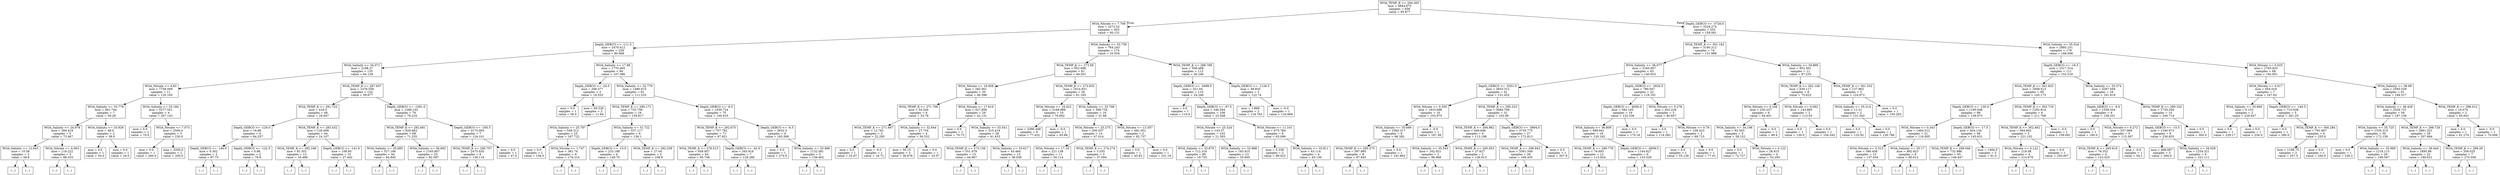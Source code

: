 digraph Tree {
node [shape=box] ;
0 [label="WOA_TEMP_K <= 294.265\nmse = 4844.875\nsamples = 656\nvalue = 95.877"] ;
1 [label="WOA_Nitrate <= 7.709\nmse = 2272.52\nsamples = 403\nvalue = 60.131"] ;
0 -> 1 [labeldistance=2.5, labelangle=45, headlabel="True"] ;
2 [label="Depth_GEBCO <= -111.5\nmse = 2470.412\nsamples = 229\nvalue = 80.668"] ;
1 -> 2 ;
3 [label="WOA_Salinity <= 34.071\nmse = 2188.27\nsamples = 135\nvalue = 64.129"] ;
2 -> 3 ;
4 [label="WOA_Nitrate <= 4.83\nmse = 7758.009\nsamples = 11\nvalue = 120.165"] ;
3 -> 4 ;
5 [label="WOA_Salinity <= 33.778\nmse = 491.744\nsamples = 7\nvalue = 59.28"] ;
4 -> 5 ;
6 [label="WOA_Salinity <= 24.978\nmse = 284.419\nsamples = 5\nvalue = 73.467"] ;
5 -> 6 ;
7 [label="WOA_Salinity <= 12.643\nmse = 10.58\nsamples = 2\nvalue = 58.6"] ;
6 -> 7 ;
8 [label="(...)"] ;
7 -> 8 ;
9 [label="(...)"] ;
7 -> 9 ;
10 [label="WOA_Nitrate <= 0.063\nmse = 116.222\nsamples = 3\nvalue = 88.333"] ;
6 -> 10 ;
11 [label="(...)"] ;
10 -> 11 ;
12 [label="(...)"] ;
10 -> 12 ;
15 [label="WOA_Salinity <= 33.926\nmse = 48.0\nsamples = 2\nvalue = 38.0"] ;
5 -> 15 ;
16 [label="mse = 0.0\nsamples = 1\nvalue = 50.0"] ;
15 -> 16 ;
17 [label="mse = 0.0\nsamples = 1\nvalue = 34.0"] ;
15 -> 17 ;
18 [label="WOA_Salinity <= 33.184\nmse = 5277.551\nsamples = 4\nvalue = 207.143"] ;
4 -> 18 ;
19 [label="mse = 0.0\nsamples = 1\nvalue = 70.0"] ;
18 -> 19 ;
20 [label="WOA_Nitrate <= 7.073\nmse = 2500.0\nsamples = 3\nvalue = 230.0"] ;
18 -> 20 ;
21 [label="mse = 0.0\nsamples = 1\nvalue = 260.0"] ;
20 -> 21 ;
22 [label="mse = 3200.0\nsamples = 2\nvalue = 200.0"] ;
20 -> 22 ;
23 [label="WOA_TEMP_K <= 287.657\nmse = 1476.558\nsamples = 124\nvalue = 59.677"] ;
3 -> 23 ;
24 [label="WOA_TEMP_K <= 281.722\nmse = 418.5\nsamples = 48\nvalue = 29.647"] ;
23 -> 24 ;
25 [label="Depth_GEBCO <= -129.0\nmse = 16.86\nsamples = 4\nvalue = 84.257"] ;
24 -> 25 ;
26 [label="Depth_GEBCO <= -140.0\nmse = 0.302\nsamples = 2\nvalue = 87.75"] ;
25 -> 26 ;
27 [label="(...)"] ;
26 -> 27 ;
28 [label="(...)"] ;
26 -> 28 ;
29 [label="Depth_GEBCO <= -122.5\nmse = 0.98\nsamples = 2\nvalue = 79.6"] ;
25 -> 29 ;
30 [label="(...)"] ;
29 -> 30 ;
31 [label="(...)"] ;
29 -> 31 ;
32 [label="WOA_TEMP_K <= 283.432\nmse = 126.009\nsamples = 44\nvalue = 24.107"] ;
24 -> 32 ;
33 [label="WOA_TEMP_K <= 282.186\nmse = 81.501\nsamples = 13\nvalue = 16.486"] ;
32 -> 33 ;
34 [label="(...)"] ;
33 -> 34 ;
35 [label="(...)"] ;
33 -> 35 ;
52 [label="Depth_GEBCO <= -141.0\nmse = 108.95\nsamples = 31\nvalue = 27.442"] ;
32 -> 52 ;
53 [label="(...)"] ;
52 -> 53 ;
84 [label="(...)"] ;
52 -> 84 ;
89 [label="Depth_GEBCO <= -1591.0\nmse = 1289.102\nsamples = 76\nvalue = 76.216"] ;
23 -> 89 ;
90 [label="WOA_TEMP_K <= 292.681\nmse = 829.683\nsamples = 69\nvalue = 71.235"] ;
89 -> 90 ;
91 [label="WOA_Salinity <= 35.685\nmse = 527.166\nsamples = 44\nvalue = 64.845"] ;
90 -> 91 ;
92 [label="(...)"] ;
91 -> 92 ;
127 [label="(...)"] ;
91 -> 127 ;
168 [label="WOA_Salinity <= 36.692\nmse = 1165.807\nsamples = 25\nvalue = 82.597"] ;
90 -> 168 ;
169 [label="(...)"] ;
168 -> 169 ;
204 [label="(...)"] ;
168 -> 204 ;
211 [label="Depth_GEBCO <= -185.5\nmse = 3175.093\nsamples = 7\nvalue = 124.101"] ;
89 -> 211 ;
212 [label="WOA_TEMP_K <= 290.707\nmse = 2475.035\nsamples = 6\nvalue = 138.119"] ;
211 -> 212 ;
213 [label="(...)"] ;
212 -> 213 ;
214 [label="(...)"] ;
212 -> 214 ;
223 [label="mse = 0.0\nsamples = 1\nvalue = 47.0"] ;
211 -> 223 ;
224 [label="WOA_Salinity <= 17.98\nmse = 1770.465\nsamples = 94\nvalue = 107.386"] ;
2 -> 224 ;
225 [label="Depth_GEBCO <= -24.0\nmse = 346.377\nsamples = 3\nvalue = 19.533"] ;
224 -> 225 ;
226 [label="mse = 0.0\nsamples = 1\nvalue = 58.0"] ;
225 -> 226 ;
227 [label="mse = 60.528\nsamples = 2\nvalue = 11.84"] ;
225 -> 227 ;
228 [label="WOA_Salinity <= 32.779\nmse = 1480.015\nsamples = 91\nvalue = 111.233"] ;
224 -> 228 ;
229 [label="WOA_TEMP_K <= 290.171\nmse = 733.756\nsamples = 16\nvalue = 159.817"] ;
228 -> 229 ;
230 [label="WOA_Salinity <= 25.787\nmse = 549.312\nsamples = 10\nvalue = 167.722"] ;
229 -> 230 ;
231 [label="mse = 0.0\nsamples = 1\nvalue = 138.0"] ;
230 -> 231 ;
232 [label="WOA_Nitrate <= 1.747\nmse = 381.74\nsamples = 9\nvalue = 176.214"] ;
230 -> 232 ;
233 [label="(...)"] ;
232 -> 233 ;
236 [label="(...)"] ;
232 -> 236 ;
245 [label="WOA_Salinity <= 31.722\nmse = 537.117\nsamples = 6\nvalue = 136.1"] ;
229 -> 245 ;
246 [label="Depth_GEBCO <= -15.0\nmse = 233.188\nsamples = 4\nvalue = 149.75"] ;
245 -> 246 ;
247 [label="(...)"] ;
246 -> 247 ;
250 [label="(...)"] ;
246 -> 250 ;
253 [label="WOA_TEMP_K <= 292.258\nmse = 27.04\nsamples = 2\nvalue = 108.8"] ;
245 -> 253 ;
254 [label="(...)"] ;
253 -> 254 ;
255 [label="(...)"] ;
253 -> 255 ;
256 [label="Depth_GEBCO <= -9.5\nmse = 1030.724\nsamples = 75\nvalue = 100.915"] ;
228 -> 256 ;
257 [label="WOA_TEMP_K <= 292.675\nmse = 707.782\nsamples = 71\nvalue = 97.921"] ;
256 -> 257 ;
258 [label="WOA_TEMP_K <= 278.515\nmse = 659.957\nsamples = 64\nvalue = 95.748"] ;
257 -> 258 ;
259 [label="(...)"] ;
258 -> 259 ;
260 [label="(...)"] ;
258 -> 260 ;
367 [label="Depth_GEBCO <= -42.0\nmse = 345.918\nsamples = 7\nvalue = 129.286"] ;
257 -> 367 ;
368 [label="(...)"] ;
367 -> 368 ;
369 [label="(...)"] ;
367 -> 369 ;
372 [label="Depth_GEBCO <= -6.5\nmse = 3632.5\nsamples = 4\nvalue = 165.569"] ;
256 -> 372 ;
373 [label="mse = 0.0\nsamples = 1\nvalue = 270.0"] ;
372 -> 373 ;
374 [label="WOA_Salinity <= 33.496\nmse = 1132.581\nsamples = 3\nvalue = 139.462"] ;
372 -> 374 ;
375 [label="(...)"] ;
374 -> 375 ;
376 [label="(...)"] ;
374 -> 376 ;
379 [label="WOA_Salinity <= 33.739\nmse = 764.243\nsamples = 174\nvalue = 33.554"] ;
1 -> 379 ;
380 [label="WOA_TEMP_K <= 273.58\nmse = 952.696\nsamples = 61\nvalue = 49.201"] ;
379 -> 380 ;
381 [label="WOA_Nitrate <= 16.958\nmse = 282.561\nsamples = 35\nvalue = 40.398"] ;
380 -> 381 ;
382 [label="WOA_TEMP_K <= 271.706\nmse = 54.344\nsamples = 6\nvalue = 33.78"] ;
381 -> 382 ;
383 [label="WOA_TEMP_K <= 271.667\nmse = 12.781\nsamples = 2\nvalue = 22.295"] ;
382 -> 383 ;
384 [label="mse = 0.0\nsamples = 1\nvalue = 25.87"] ;
383 -> 384 ;
385 [label="mse = -0.0\nsamples = 1\nvalue = 18.72"] ;
383 -> 385 ;
386 [label="WOA_Salinity <= 32.644\nmse = 27.754\nsamples = 4\nvalue = 36.332"] ;
382 -> 386 ;
387 [label="mse = 30.15\nsamples = 3\nvalue = 36.678"] ;
386 -> 387 ;
388 [label="mse = 0.0\nsamples = 1\nvalue = 33.57"] ;
386 -> 388 ;
389 [label="WOA_Nitrate <= 17.816\nmse = 327.858\nsamples = 29\nvalue = 42.131"] ;
381 -> 389 ;
390 [label="mse = 0.0\nsamples = 1\nvalue = 70.73"] ;
389 -> 390 ;
391 [label="WOA_Salinity <= 33.541\nmse = 315.419\nsamples = 28\nvalue = 41.433"] ;
389 -> 391 ;
392 [label="WOA_TEMP_K <= 273.156\nmse = 551.079\nsamples = 15\nvalue = 44.667"] ;
391 -> 392 ;
393 [label="(...)"] ;
392 -> 393 ;
404 [label="(...)"] ;
392 -> 404 ;
405 [label="WOA_Salinity <= 33.617\nmse = 45.464\nsamples = 13\nvalue = 38.038"] ;
391 -> 405 ;
406 [label="(...)"] ;
405 -> 406 ;
413 [label="(...)"] ;
405 -> 413 ;
426 [label="WOA_TEMP_K <= 273.835\nmse = 1614.931\nsamples = 26\nvalue = 61.165"] ;
380 -> 426 ;
427 [label="WOA_Nitrate <= 18.422\nmse = 3168.989\nsamples = 10\nvalue = 76.662"] ;
426 -> 427 ;
428 [label="mse = 3386.448\nsamples = 9\nvalue = 77.432"] ;
427 -> 428 ;
429 [label="mse = -0.0\nsamples = 1\nvalue = 65.88"] ;
427 -> 429 ;
430 [label="WOA_Salinity <= 33.708\nmse = 399.735\nsamples = 16\nvalue = 51.48"] ;
426 -> 430 ;
431 [label="WOA_Nitrate <= 25.275\nmse = 200.037\nsamples = 14\nvalue = 47.014"] ;
430 -> 431 ;
432 [label="WOA_Nitrate <= 17.16\nmse = 221.138\nsamples = 11\nvalue = 50.114"] ;
431 -> 432 ;
433 [label="(...)"] ;
432 -> 433 ;
436 [label="(...)"] ;
432 -> 436 ;
447 [label="WOA_TEMP_K <= 274.274\nmse = 3.355\nsamples = 3\nvalue = 37.094"] ;
431 -> 447 ;
448 [label="(...)"] ;
447 -> 448 ;
451 [label="(...)"] ;
447 -> 451 ;
452 [label="WOA_Nitrate <= 13.357\nmse = 681.051\nsamples = 2\nvalue = 82.737"] ;
430 -> 452 ;
453 [label="mse = 0.0\nsamples = 1\nvalue = 45.83"] ;
452 -> 453 ;
454 [label="mse = 0.0\nsamples = 1\nvalue = 101.19"] ;
452 -> 454 ;
455 [label="WOA_TEMP_K <= 286.769\nmse = 508.488\nsamples = 113\nvalue = 26.246"] ;
379 -> 455 ;
456 [label="Depth_GEBCO <= -5498.5\nmse = 321.04\nsamples = 110\nvalue = 24.246"] ;
455 -> 456 ;
457 [label="mse = 0.0\nsamples = 1\nvalue = 110.0"] ;
456 -> 457 ;
458 [label="Depth_GEBCO <= -67.5\nmse = 246.594\nsamples = 109\nvalue = 23.348"] ;
456 -> 458 ;
459 [label="WOA_Nitrate <= 25.324\nmse = 143.37\nsamples = 103\nvalue = 21.383"] ;
458 -> 459 ;
460 [label="WOA_Salinity <= 33.879\nmse = 112.316\nsamples = 90\nvalue = 19.725"] ;
459 -> 460 ;
461 [label="(...)"] ;
460 -> 461 ;
490 [label="(...)"] ;
460 -> 490 ;
591 [label="WOA_Salinity <= 33.888\nmse = 183.915\nsamples = 13\nvalue = 35.605"] ;
459 -> 591 ;
592 [label="(...)"] ;
591 -> 592 ;
609 [label="(...)"] ;
591 -> 609 ;
616 [label="WOA_Nitrate <= 11.101\nmse = 675.784\nsamples = 6\nvalue = 63.099"] ;
458 -> 616 ;
617 [label="mse = 5.238\nsamples = 2\nvalue = 99.023"] ;
616 -> 617 ;
618 [label="WOA_Salinity <= 33.811\nmse = 43.114\nsamples = 4\nvalue = 45.136"] ;
616 -> 618 ;
619 [label="(...)"] ;
618 -> 619 ;
620 [label="(...)"] ;
618 -> 620 ;
623 [label="Depth_GEBCO <= -1126.5\nmse = 48.835\nsamples = 3\nvalue = 122.74"] ;
455 -> 623 ;
624 [label="mse = 1.869\nsamples = 2\nvalue = 118.763"] ;
623 -> 624 ;
625 [label="mse = -0.0\nsamples = 1\nvalue = 134.669"] ;
623 -> 625 ;
626 [label="Depth_GEBCO <= -3726.0\nmse = 3228.274\nsamples = 253\nvalue = 158.081"] ;
0 -> 626 [labeldistance=2.5, labelangle=-45, headlabel="False"] ;
627 [label="WOA_TEMP_K <= 301.162\nmse = 3190.312\nsamples = 74\nvalue = 131.988"] ;
626 -> 627 ;
628 [label="WOA_Salinity <= 36.077\nmse = 3160.957\nsamples = 63\nvalue = 140.633"] ;
627 -> 628 ;
629 [label="Depth_GEBCO <= -5501.5\nmse = 3833.312\nsamples = 41\nvalue = 151.452"] ;
628 -> 629 ;
630 [label="WOA_Nitrate <= 0.355\nmse = 1633.696\nsamples = 10\nvalue = 103.975"] ;
629 -> 630 ;
631 [label="WOA_Salinity <= 35.669\nmse = 1092.317\nsamples = 9\nvalue = 96.392"] ;
630 -> 631 ;
632 [label="WOA_TEMP_K <= 295.375\nmse = 397.995\nsamples = 8\nvalue = 87.845"] ;
631 -> 632 ;
633 [label="(...)"] ;
632 -> 633 ;
634 [label="(...)"] ;
632 -> 634 ;
645 [label="mse = 0.0\nsamples = 1\nvalue = 181.862"] ;
631 -> 645 ;
646 [label="mse = -0.0\nsamples = 1\nvalue = 187.38"] ;
630 -> 646 ;
647 [label="WOA_TEMP_K <= 295.323\nmse = 3684.769\nsamples = 31\nvalue = 163.08"] ;
629 -> 647 ;
648 [label="WOA_TEMP_K <= 294.862\nmse = 449.646\nsamples = 4\nvalue = 113.198"] ;
647 -> 648 ;
649 [label="WOA_Salinity <= 35.543\nmse = 162.921\nsamples = 2\nvalue = 98.968"] ;
648 -> 649 ;
650 [label="(...)"] ;
649 -> 650 ;
651 [label="(...)"] ;
649 -> 651 ;
652 [label="WOA_TEMP_K <= 295.053\nmse = 27.627\nsamples = 2\nvalue = 136.913"] ;
648 -> 652 ;
653 [label="(...)"] ;
652 -> 653 ;
654 [label="(...)"] ;
652 -> 654 ;
655 [label="Depth_GEBCO <= -3894.0\nmse = 3735.775\nsamples = 27\nvalue = 172.813"] ;
647 -> 655 ;
656 [label="WOA_TEMP_K <= 296.943\nmse = 3361.549\nsamples = 26\nvalue = 169.435"] ;
655 -> 656 ;
657 [label="(...)"] ;
656 -> 657 ;
664 [label="(...)"] ;
656 -> 664 ;
705 [label="mse = 0.0\nsamples = 1\nvalue = 307.9"] ;
655 -> 705 ;
706 [label="Depth_GEBCO <= -3934.5\nmse = 780.047\nsamples = 22\nvalue = 116.191"] ;
628 -> 706 ;
707 [label="Depth_GEBCO <= -4056.0\nmse = 582.165\nsamples = 19\nvalue = 122.336"] ;
706 -> 707 ;
708 [label="WOA_Salinity <= 36.809\nmse = 499.941\nsamples = 18\nvalue = 120.162"] ;
707 -> 708 ;
709 [label="WOA_TEMP_K <= 299.778\nmse = 76.693\nsamples = 12\nvalue = 113.924"] ;
708 -> 709 ;
710 [label="(...)"] ;
709 -> 710 ;
725 [label="(...)"] ;
709 -> 725 ;
730 [label="Depth_GEBCO <= -4958.5\nmse = 1144.827\nsamples = 6\nvalue = 133.529"] ;
708 -> 730 ;
731 [label="(...)"] ;
730 -> 731 ;
732 [label="(...)"] ;
730 -> 732 ;
741 [label="mse = 0.0\nsamples = 1\nvalue = 170.16"] ;
707 -> 741 ;
742 [label="WOA_Nitrate <= 0.276\nmse = 452.228\nsamples = 3\nvalue = 80.857"] ;
706 -> 742 ;
743 [label="mse = 0.0\nsamples = 1\nvalue = 114.282"] ;
742 -> 743 ;
744 [label="WOA_Nitrate <= 0.79\nmse = 106.423\nsamples = 2\nvalue = 69.715"] ;
742 -> 744 ;
745 [label="mse = 0.0\nsamples = 1\nvalue = 55.126"] ;
744 -> 745 ;
746 [label="mse = 0.0\nsamples = 1\nvalue = 77.01"] ;
744 -> 746 ;
747 [label="WOA_Salinity <= 34.899\nmse = 952.501\nsamples = 11\nvalue = 87.235"] ;
627 -> 747 ;
748 [label="WOA_TEMP_K <= 302.148\nmse = 630.117\nsamples = 8\nvalue = 75.623"] ;
747 -> 748 ;
749 [label="WOA_Nitrate <= 0.166\nmse = 230.237\nsamples = 6\nvalue = 64.401"] ;
748 -> 749 ;
750 [label="WOA_Salinity <= 34.198\nmse = 92.503\nsamples = 5\nvalue = 58.152"] ;
749 -> 750 ;
751 [label="mse = 0.0\nsamples = 1\nvalue = 72.727"] ;
750 -> 751 ;
752 [label="WOA_Nitrate <= 0.122\nmse = 28.915\nsamples = 4\nvalue = 53.293"] ;
750 -> 752 ;
753 [label="(...)"] ;
752 -> 753 ;
758 [label="(...)"] ;
752 -> 758 ;
759 [label="mse = -0.0\nsamples = 1\nvalue = 89.4"] ;
749 -> 759 ;
760 [label="WOA_Nitrate <= 0.062\nmse = 143.985\nsamples = 2\nvalue = 113.03"] ;
748 -> 760 ;
761 [label="mse = 0.0\nsamples = 1\nvalue = 130.0"] ;
760 -> 761 ;
762 [label="mse = 0.0\nsamples = 1\nvalue = 104.545"] ;
760 -> 762 ;
763 [label="WOA_TEMP_K <= 301.532\nmse = 137.962\nsamples = 3\nvalue = 124.972"] ;
747 -> 763 ;
764 [label="WOA_Salinity <= 35.214\nmse = 11.31\nsamples = 2\nvalue = 131.542"] ;
763 -> 764 ;
765 [label="mse = 0.0\nsamples = 1\nvalue = 133.92"] ;
764 -> 765 ;
766 [label="mse = 0.0\nsamples = 1\nvalue = 126.786"] ;
764 -> 766 ;
767 [label="mse = 0.0\nsamples = 1\nvalue = 105.263"] ;
763 -> 767 ;
768 [label="WOA_Salinity <= 35.524\nmse = 2885.151\nsamples = 179\nvalue = 168.008"] ;
626 -> 768 ;
769 [label="Depth_GEBCO <= -16.5\nmse = 2317.314\nsamples = 111\nvalue = 152.518"] ;
768 -> 769 ;
770 [label="WOA_TEMP_K <= 301.833\nmse = 1609.513\nsamples = 95\nvalue = 145.173"] ;
769 -> 770 ;
771 [label="Depth_GEBCO <= -130.0\nmse = 1195.048\nsamples = 89\nvalue = 139.073"] ;
770 -> 771 ;
772 [label="WOA_Nitrate <= 0.343\nmse = 1464.512\nsamples = 21\nvalue = 116.005"] ;
771 -> 772 ;
773 [label="WOA_Nitrate <= 0.315\nmse = 580.458\nsamples = 13\nvalue = 137.634"] ;
772 -> 773 ;
774 [label="(...)"] ;
773 -> 774 ;
789 [label="(...)"] ;
773 -> 789 ;
792 [label="WOA_Salinity <= 35.17\nmse = 892.923\nsamples = 8\nvalue = 80.612"] ;
772 -> 792 ;
793 [label="(...)"] ;
792 -> 793 ;
806 [label="(...)"] ;
792 -> 806 ;
807 [label="Depth_GEBCO <= -17.5\nmse = 924.134\nsamples = 68\nvalue = 145.631"] ;
771 -> 807 ;
808 [label="WOA_TEMP_K <= 299.046\nmse = 732.986\nsamples = 65\nvalue = 148.447"] ;
807 -> 808 ;
809 [label="(...)"] ;
808 -> 809 ;
894 [label="(...)"] ;
808 -> 894 ;
899 [label="mse = 1494.0\nsamples = 3\nvalue = 91.0"] ;
807 -> 899 ;
900 [label="WOA_TEMP_K <= 302.716\nmse = 1292.914\nsamples = 6\nvalue = 211.768"] ;
770 -> 900 ;
901 [label="WOA_TEMP_K <= 302.492\nmse = 364.902\nsamples = 5\nvalue = 221.102"] ;
900 -> 901 ;
902 [label="WOA_Nitrate <= 0.122\nmse = 219.08\nsamples = 4\nvalue = 214.679"] ;
901 -> 902 ;
903 [label="(...)"] ;
902 -> 903 ;
904 [label="(...)"] ;
902 -> 904 ;
907 [label="mse = 0.0\nsamples = 1\nvalue = 250.007"] ;
901 -> 907 ;
908 [label="mse = -0.0\nsamples = 1\nvalue = 109.091"] ;
900 -> 908 ;
909 [label="WOA_Salinity <= 33.374\nmse = 4267.056\nsamples = 16\nvalue = 191.419"] ;
769 -> 909 ;
910 [label="Depth_GEBCO <= -9.0\nmse = 1558.354\nsamples = 6\nvalue = 138.331"] ;
909 -> 910 ;
911 [label="mse = 0.0\nsamples = 1\nvalue = 190.0"] ;
910 -> 911 ;
912 [label="WOA_Nitrate <= 0.272\nmse = 537.069\nsamples = 5\nvalue = 115.367"] ;
910 -> 912 ;
913 [label="WOA_TEMP_K <= 295.619\nmse = 76.352\nsamples = 4\nvalue = 123.025"] ;
912 -> 913 ;
914 [label="(...)"] ;
913 -> 914 ;
915 [label="(...)"] ;
913 -> 915 ;
920 [label="mse = -0.0\nsamples = 1\nvalue = 54.1"] ;
912 -> 920 ;
921 [label="WOA_TEMP_K <= 299.102\nmse = 1735.204\nsamples = 10\nvalue = 240.714"] ;
909 -> 921 ;
922 [label="Depth_GEBCO <= -15.5\nmse = 1340.972\nsamples = 9\nvalue = 230.833"] ;
921 -> 922 ;
923 [label="mse = 466.667\nsamples = 3\nvalue = 260.0"] ;
922 -> 923 ;
924 [label="WOA_Salinity <= 34.028\nmse = 1254.321\nsamples = 6\nvalue = 221.111"] ;
922 -> 924 ;
925 [label="(...)"] ;
924 -> 925 ;
926 [label="(...)"] ;
924 -> 926 ;
929 [label="mse = 0.0\nsamples = 1\nvalue = 300.0"] ;
921 -> 929 ;
930 [label="WOA_Nitrate <= 0.025\nmse = 2793.833\nsamples = 68\nvalue = 192.851"] ;
768 -> 930 ;
931 [label="WOA_Nitrate <= 0.017\nmse = 654.018\nsamples = 7\nvalue = 247.62"] ;
930 -> 931 ;
932 [label="WOA_Salinity <= 35.669\nmse = 0.153\nsamples = 2\nvalue = 229.447"] ;
931 -> 932 ;
933 [label="mse = 0.0\nsamples = 1\nvalue = 229.17"] ;
932 -> 933 ;
934 [label="mse = 0.0\nsamples = 1\nvalue = 230.0"] ;
932 -> 934 ;
935 [label="Depth_GEBCO <= -140.5\nmse = 710.938\nsamples = 5\nvalue = 261.25"] ;
931 -> 935 ;
936 [label="mse = 0.0\nsamples = 1\nvalue = 280.0"] ;
935 -> 936 ;
937 [label="WOA_TEMP_K <= 300.284\nmse = 791.667\nsamples = 4\nvalue = 255.0"] ;
935 -> 937 ;
938 [label="mse = 1168.75\nsamples = 3\nvalue = 257.5"] ;
937 -> 938 ;
939 [label="mse = 0.0\nsamples = 1\nvalue = 250.0"] ;
937 -> 939 ;
940 [label="WOA_Salinity <= 36.69\nmse = 2593.529\nsamples = 61\nvalue = 184.517"] ;
930 -> 940 ;
941 [label="WOA_Salinity <= 36.429\nmse = 2329.731\nsamples = 59\nvalue = 187.158"] ;
940 -> 941 ;
942 [label="WOA_Salinity <= 35.725\nmse = 1335.315\nsamples = 30\nvalue = 172.159"] ;
941 -> 942 ;
943 [label="mse = 0.0\nsamples = 1\nvalue = 236.2"] ;
942 -> 943 ;
944 [label="WOA_Salinity <= 35.969\nmse = 1218.115\nsamples = 29\nvalue = 169.597"] ;
942 -> 944 ;
945 [label="(...)"] ;
944 -> 945 ;
948 [label="(...)"] ;
944 -> 948 ;
975 [label="WOA_TEMP_K <= 298.726\nmse = 2961.321\nsamples = 29\nvalue = 207.684"] ;
941 -> 975 ;
976 [label="WOA_Salinity <= 36.444\nmse = 1895.96\nsamples = 22\nvalue = 186.621"] ;
975 -> 976 ;
977 [label="(...)"] ;
976 -> 977 ;
978 [label="(...)"] ;
976 -> 978 ;
999 [label="WOA_TEMP_K <= 299.28\nmse = 358.025\nsamples = 7\nvalue = 275.556"] ;
975 -> 999 ;
1000 [label="(...)"] ;
999 -> 1000 ;
1003 [label="(...)"] ;
999 -> 1003 ;
1004 [label="WOA_TEMP_K <= 296.012\nmse = 19.074\nsamples = 2\nvalue = 65.641"] ;
940 -> 1004 ;
1005 [label="mse = 0.0\nsamples = 1\nvalue = 61.274"] ;
1004 -> 1005 ;
1006 [label="mse = -0.0\nsamples = 1\nvalue = 70.009"] ;
1004 -> 1006 ;
}